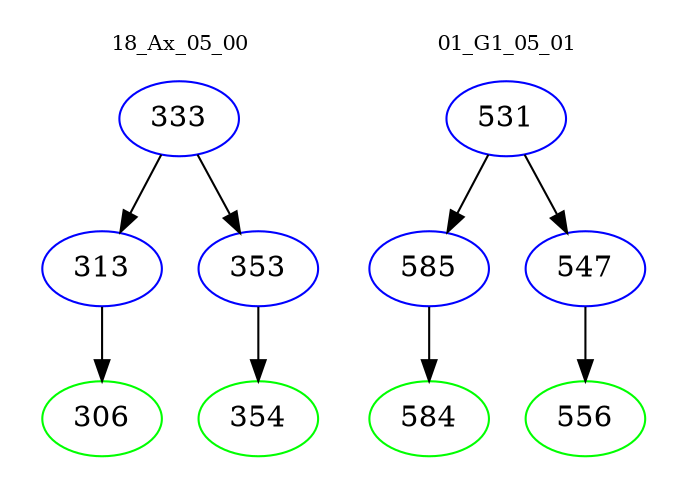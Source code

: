 digraph{
subgraph cluster_0 {
color = white
label = "18_Ax_05_00";
fontsize=10;
T0_333 [label="333", color="blue"]
T0_333 -> T0_313 [color="black"]
T0_313 [label="313", color="blue"]
T0_313 -> T0_306 [color="black"]
T0_306 [label="306", color="green"]
T0_333 -> T0_353 [color="black"]
T0_353 [label="353", color="blue"]
T0_353 -> T0_354 [color="black"]
T0_354 [label="354", color="green"]
}
subgraph cluster_1 {
color = white
label = "01_G1_05_01";
fontsize=10;
T1_531 [label="531", color="blue"]
T1_531 -> T1_585 [color="black"]
T1_585 [label="585", color="blue"]
T1_585 -> T1_584 [color="black"]
T1_584 [label="584", color="green"]
T1_531 -> T1_547 [color="black"]
T1_547 [label="547", color="blue"]
T1_547 -> T1_556 [color="black"]
T1_556 [label="556", color="green"]
}
}
